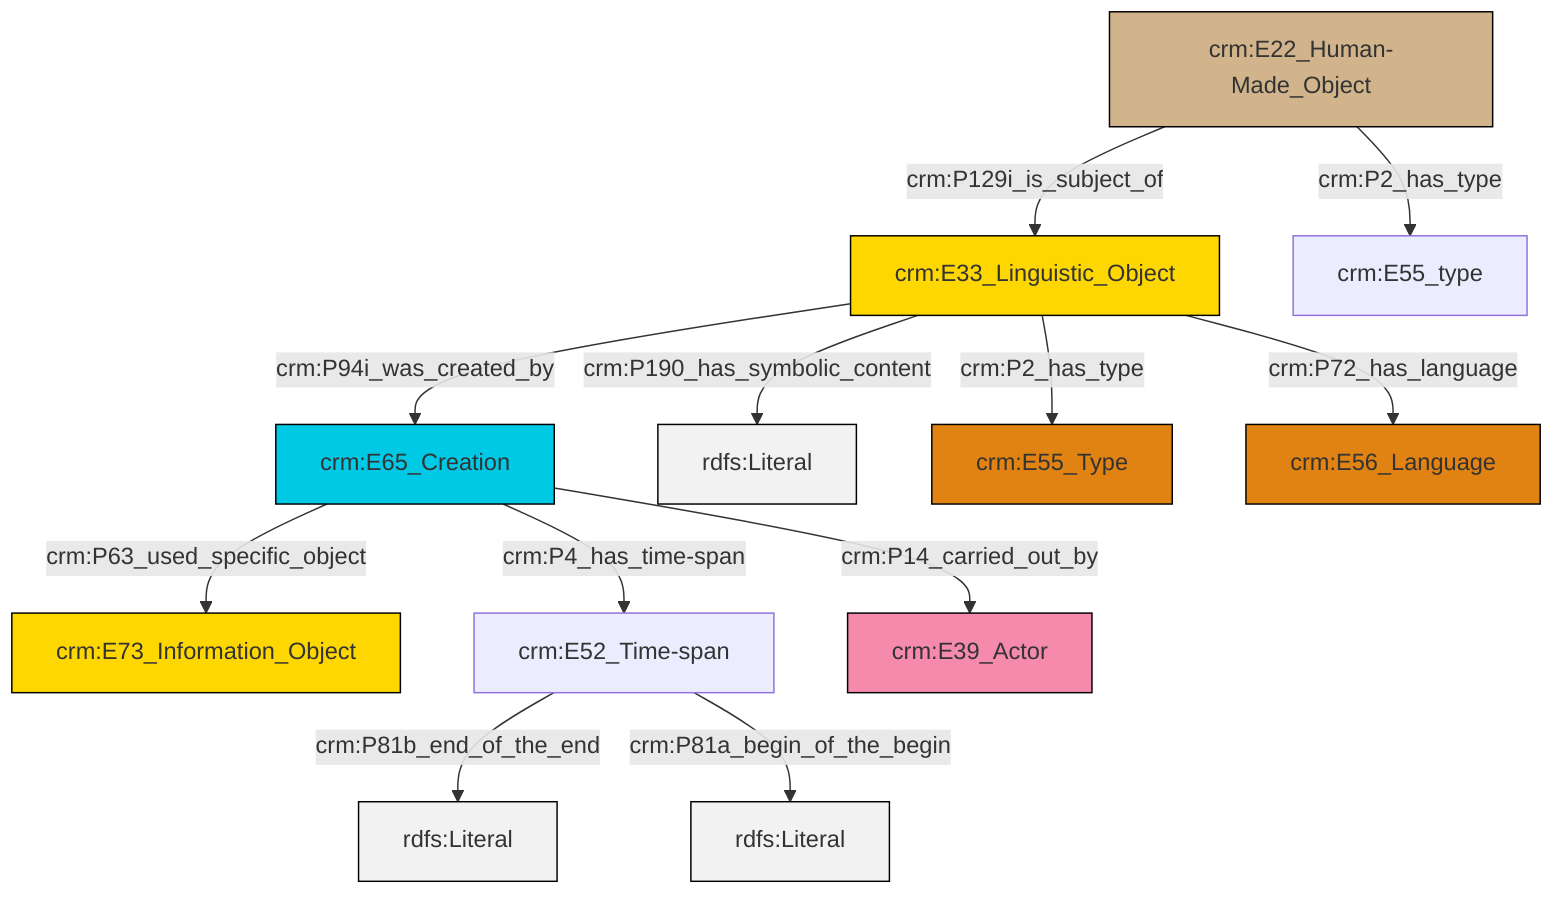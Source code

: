 graph TD
classDef Literal fill:#f2f2f2,stroke:#000000;
classDef CRM_Entity fill:#FFFFFF,stroke:#000000;
classDef Temporal_Entity fill:#00C9E6, stroke:#000000;
classDef Type fill:#E18312, stroke:#000000;
classDef Time-Span fill:#2C9C91, stroke:#000000;
classDef Appellation fill:#FFEB7F, stroke:#000000;
classDef Place fill:#008836, stroke:#000000;
classDef Persistent_Item fill:#B266B2, stroke:#000000;
classDef Conceptual_Object fill:#FFD700, stroke:#000000;
classDef Physical_Thing fill:#D2B48C, stroke:#000000;
classDef Actor fill:#f58aad, stroke:#000000;
classDef PC_Classes fill:#4ce600, stroke:#000000;
classDef Multi fill:#cccccc,stroke:#000000;

0["crm:E65_Creation"]:::Temporal_Entity -->|crm:P63_used_specific_object| 1["crm:E73_Information_Object"]:::Conceptual_Object
2["crm:E52_Time-span"]:::Default -->|crm:P81b_end_of_the_end| 3[rdfs:Literal]:::Literal
5["crm:E33_Linguistic_Object"]:::Conceptual_Object -->|crm:P190_has_symbolic_content| 6[rdfs:Literal]:::Literal
5["crm:E33_Linguistic_Object"]:::Conceptual_Object -->|crm:P94i_was_created_by| 0["crm:E65_Creation"]:::Temporal_Entity
5["crm:E33_Linguistic_Object"]:::Conceptual_Object -->|crm:P2_has_type| 7["crm:E55_Type"]:::Type
2["crm:E52_Time-span"]:::Default -->|crm:P81a_begin_of_the_begin| 12[rdfs:Literal]:::Literal
5["crm:E33_Linguistic_Object"]:::Conceptual_Object -->|crm:P72_has_language| 9["crm:E56_Language"]:::Type
0["crm:E65_Creation"]:::Temporal_Entity -->|crm:P14_carried_out_by| 13["crm:E39_Actor"]:::Actor
0["crm:E65_Creation"]:::Temporal_Entity -->|crm:P4_has_time-span| 2["crm:E52_Time-span"]:::Default
16["crm:E22_Human-Made_Object"]:::Physical_Thing -->|crm:P129i_is_subject_of| 5["crm:E33_Linguistic_Object"]:::Conceptual_Object
16["crm:E22_Human-Made_Object"]:::Physical_Thing -->|crm:P2_has_type| 18["crm:E55_type"]:::Default